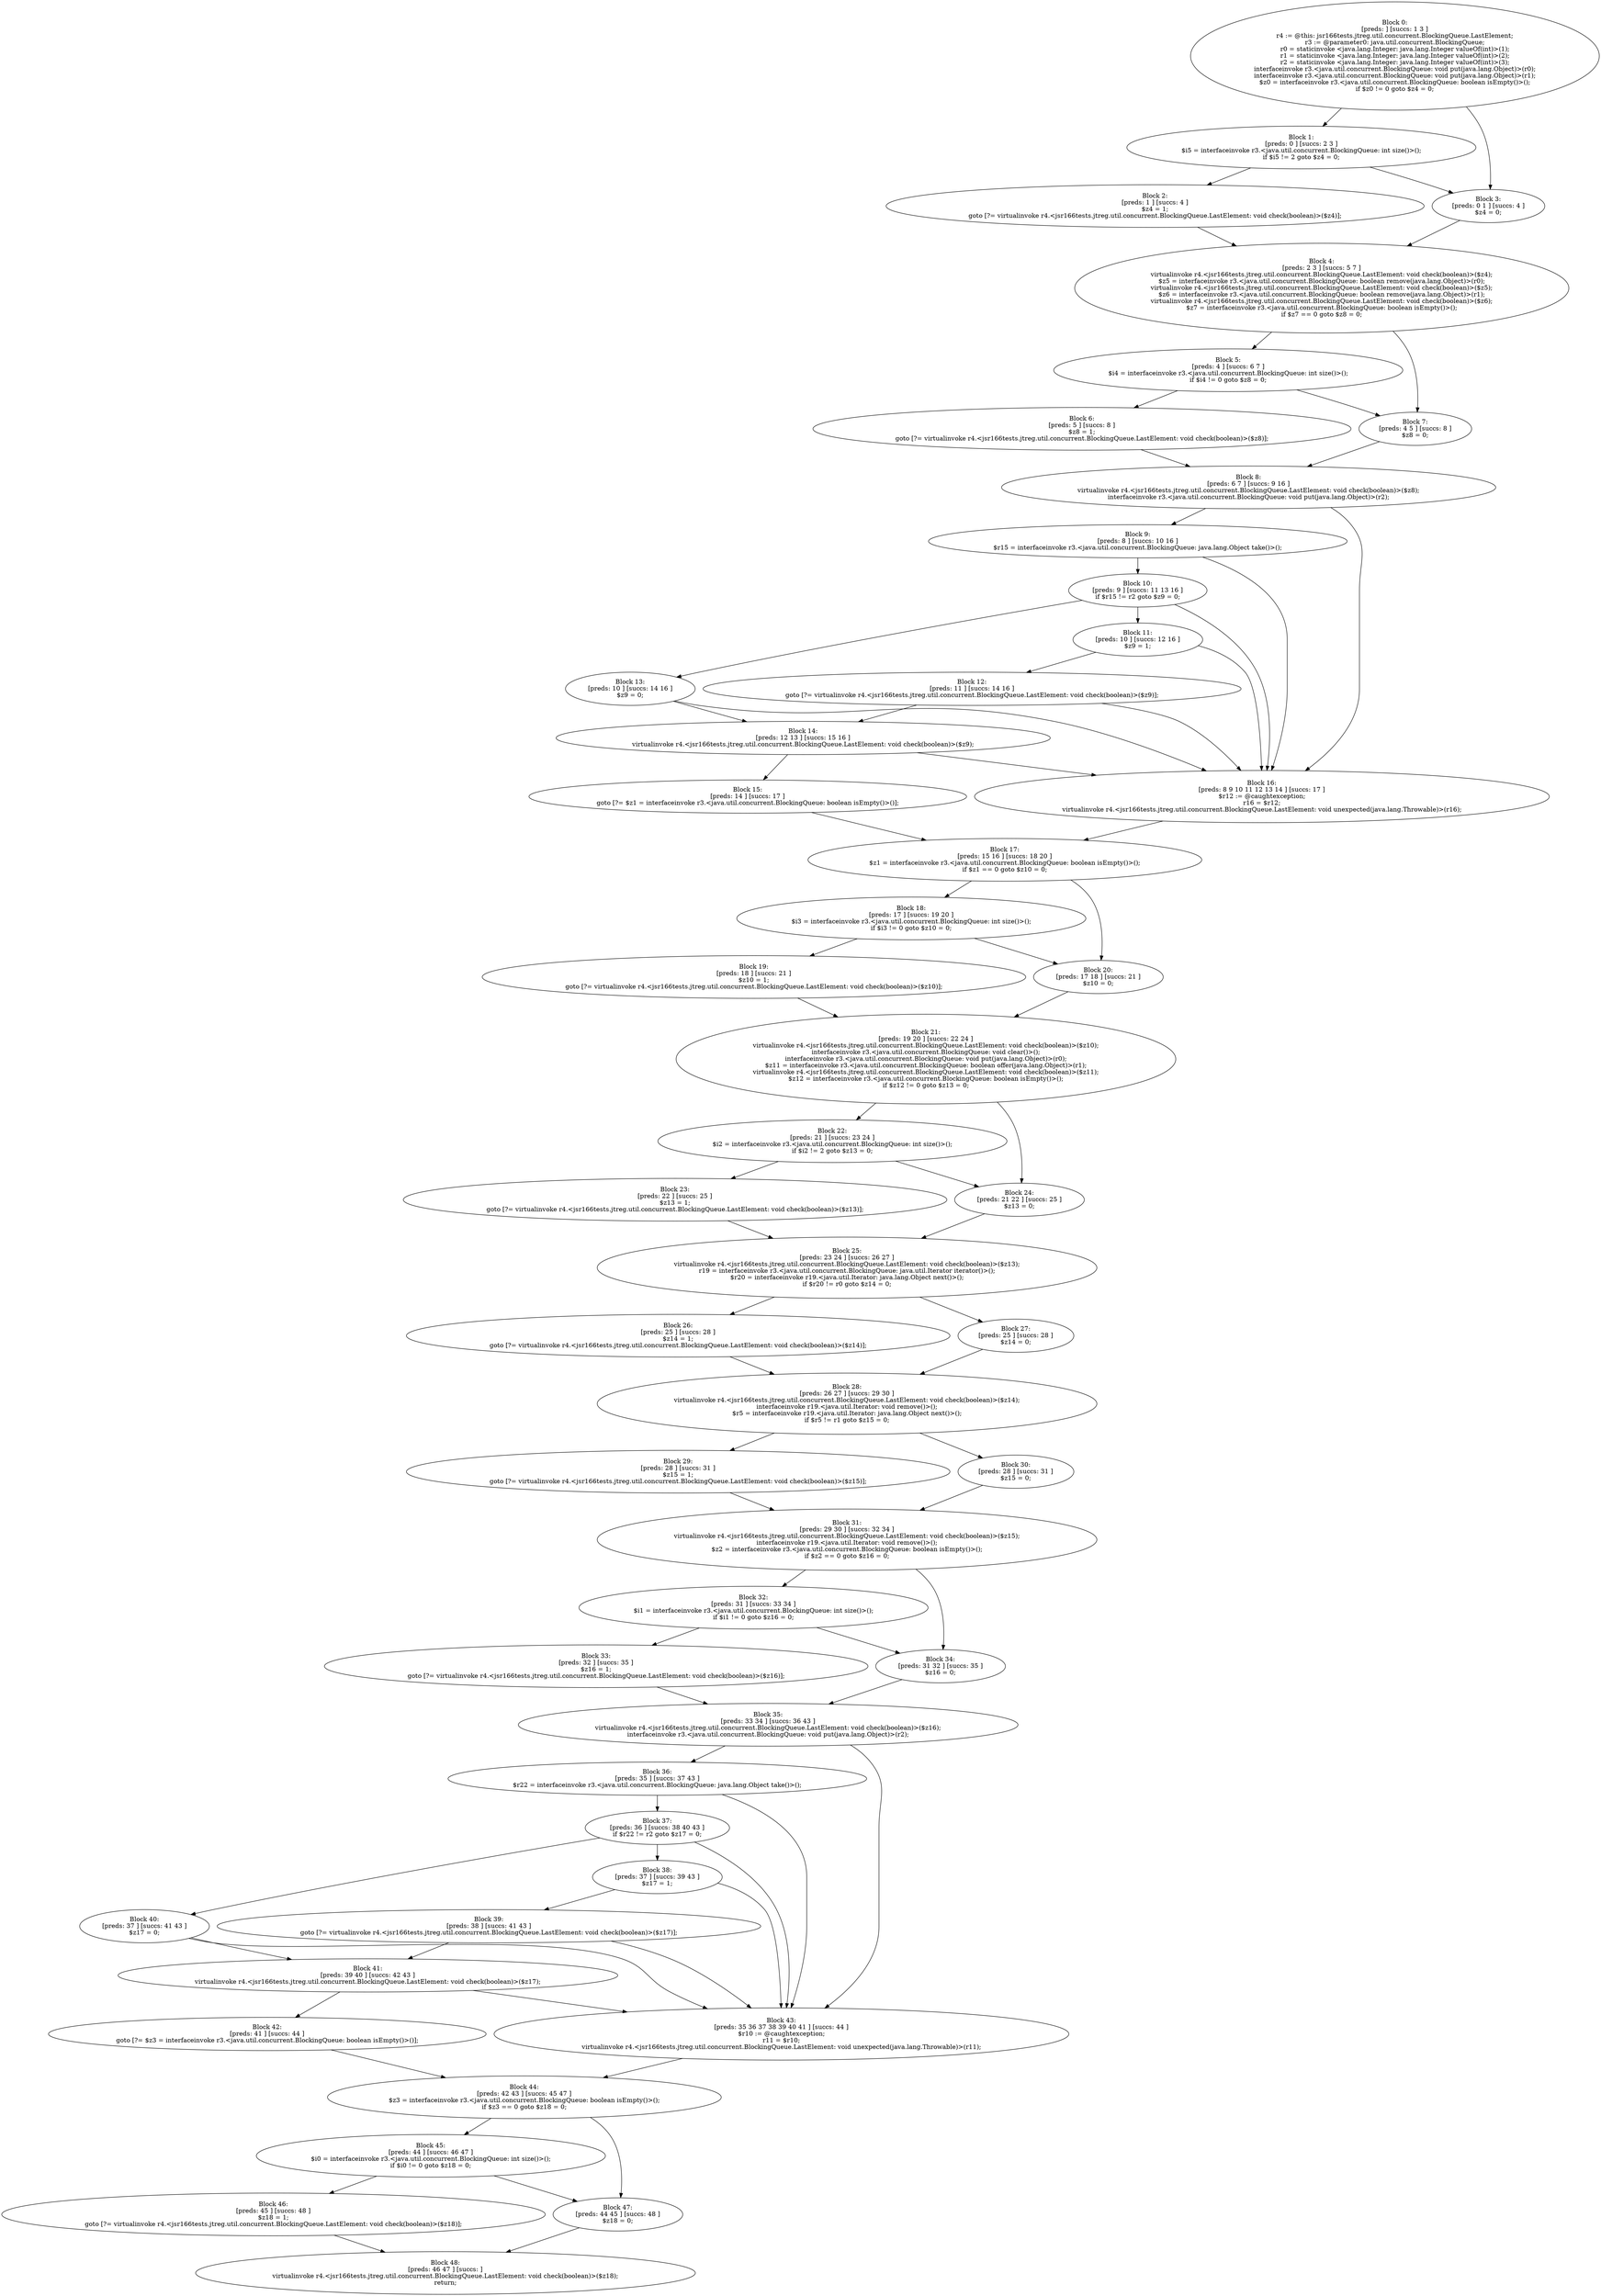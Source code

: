 digraph "unitGraph" {
    "Block 0:
[preds: ] [succs: 1 3 ]
r4 := @this: jsr166tests.jtreg.util.concurrent.BlockingQueue.LastElement;
r3 := @parameter0: java.util.concurrent.BlockingQueue;
r0 = staticinvoke <java.lang.Integer: java.lang.Integer valueOf(int)>(1);
r1 = staticinvoke <java.lang.Integer: java.lang.Integer valueOf(int)>(2);
r2 = staticinvoke <java.lang.Integer: java.lang.Integer valueOf(int)>(3);
interfaceinvoke r3.<java.util.concurrent.BlockingQueue: void put(java.lang.Object)>(r0);
interfaceinvoke r3.<java.util.concurrent.BlockingQueue: void put(java.lang.Object)>(r1);
$z0 = interfaceinvoke r3.<java.util.concurrent.BlockingQueue: boolean isEmpty()>();
if $z0 != 0 goto $z4 = 0;
"
    "Block 1:
[preds: 0 ] [succs: 2 3 ]
$i5 = interfaceinvoke r3.<java.util.concurrent.BlockingQueue: int size()>();
if $i5 != 2 goto $z4 = 0;
"
    "Block 2:
[preds: 1 ] [succs: 4 ]
$z4 = 1;
goto [?= virtualinvoke r4.<jsr166tests.jtreg.util.concurrent.BlockingQueue.LastElement: void check(boolean)>($z4)];
"
    "Block 3:
[preds: 0 1 ] [succs: 4 ]
$z4 = 0;
"
    "Block 4:
[preds: 2 3 ] [succs: 5 7 ]
virtualinvoke r4.<jsr166tests.jtreg.util.concurrent.BlockingQueue.LastElement: void check(boolean)>($z4);
$z5 = interfaceinvoke r3.<java.util.concurrent.BlockingQueue: boolean remove(java.lang.Object)>(r0);
virtualinvoke r4.<jsr166tests.jtreg.util.concurrent.BlockingQueue.LastElement: void check(boolean)>($z5);
$z6 = interfaceinvoke r3.<java.util.concurrent.BlockingQueue: boolean remove(java.lang.Object)>(r1);
virtualinvoke r4.<jsr166tests.jtreg.util.concurrent.BlockingQueue.LastElement: void check(boolean)>($z6);
$z7 = interfaceinvoke r3.<java.util.concurrent.BlockingQueue: boolean isEmpty()>();
if $z7 == 0 goto $z8 = 0;
"
    "Block 5:
[preds: 4 ] [succs: 6 7 ]
$i4 = interfaceinvoke r3.<java.util.concurrent.BlockingQueue: int size()>();
if $i4 != 0 goto $z8 = 0;
"
    "Block 6:
[preds: 5 ] [succs: 8 ]
$z8 = 1;
goto [?= virtualinvoke r4.<jsr166tests.jtreg.util.concurrent.BlockingQueue.LastElement: void check(boolean)>($z8)];
"
    "Block 7:
[preds: 4 5 ] [succs: 8 ]
$z8 = 0;
"
    "Block 8:
[preds: 6 7 ] [succs: 9 16 ]
virtualinvoke r4.<jsr166tests.jtreg.util.concurrent.BlockingQueue.LastElement: void check(boolean)>($z8);
interfaceinvoke r3.<java.util.concurrent.BlockingQueue: void put(java.lang.Object)>(r2);
"
    "Block 9:
[preds: 8 ] [succs: 10 16 ]
$r15 = interfaceinvoke r3.<java.util.concurrent.BlockingQueue: java.lang.Object take()>();
"
    "Block 10:
[preds: 9 ] [succs: 11 13 16 ]
if $r15 != r2 goto $z9 = 0;
"
    "Block 11:
[preds: 10 ] [succs: 12 16 ]
$z9 = 1;
"
    "Block 12:
[preds: 11 ] [succs: 14 16 ]
goto [?= virtualinvoke r4.<jsr166tests.jtreg.util.concurrent.BlockingQueue.LastElement: void check(boolean)>($z9)];
"
    "Block 13:
[preds: 10 ] [succs: 14 16 ]
$z9 = 0;
"
    "Block 14:
[preds: 12 13 ] [succs: 15 16 ]
virtualinvoke r4.<jsr166tests.jtreg.util.concurrent.BlockingQueue.LastElement: void check(boolean)>($z9);
"
    "Block 15:
[preds: 14 ] [succs: 17 ]
goto [?= $z1 = interfaceinvoke r3.<java.util.concurrent.BlockingQueue: boolean isEmpty()>()];
"
    "Block 16:
[preds: 8 9 10 11 12 13 14 ] [succs: 17 ]
$r12 := @caughtexception;
r16 = $r12;
virtualinvoke r4.<jsr166tests.jtreg.util.concurrent.BlockingQueue.LastElement: void unexpected(java.lang.Throwable)>(r16);
"
    "Block 17:
[preds: 15 16 ] [succs: 18 20 ]
$z1 = interfaceinvoke r3.<java.util.concurrent.BlockingQueue: boolean isEmpty()>();
if $z1 == 0 goto $z10 = 0;
"
    "Block 18:
[preds: 17 ] [succs: 19 20 ]
$i3 = interfaceinvoke r3.<java.util.concurrent.BlockingQueue: int size()>();
if $i3 != 0 goto $z10 = 0;
"
    "Block 19:
[preds: 18 ] [succs: 21 ]
$z10 = 1;
goto [?= virtualinvoke r4.<jsr166tests.jtreg.util.concurrent.BlockingQueue.LastElement: void check(boolean)>($z10)];
"
    "Block 20:
[preds: 17 18 ] [succs: 21 ]
$z10 = 0;
"
    "Block 21:
[preds: 19 20 ] [succs: 22 24 ]
virtualinvoke r4.<jsr166tests.jtreg.util.concurrent.BlockingQueue.LastElement: void check(boolean)>($z10);
interfaceinvoke r3.<java.util.concurrent.BlockingQueue: void clear()>();
interfaceinvoke r3.<java.util.concurrent.BlockingQueue: void put(java.lang.Object)>(r0);
$z11 = interfaceinvoke r3.<java.util.concurrent.BlockingQueue: boolean offer(java.lang.Object)>(r1);
virtualinvoke r4.<jsr166tests.jtreg.util.concurrent.BlockingQueue.LastElement: void check(boolean)>($z11);
$z12 = interfaceinvoke r3.<java.util.concurrent.BlockingQueue: boolean isEmpty()>();
if $z12 != 0 goto $z13 = 0;
"
    "Block 22:
[preds: 21 ] [succs: 23 24 ]
$i2 = interfaceinvoke r3.<java.util.concurrent.BlockingQueue: int size()>();
if $i2 != 2 goto $z13 = 0;
"
    "Block 23:
[preds: 22 ] [succs: 25 ]
$z13 = 1;
goto [?= virtualinvoke r4.<jsr166tests.jtreg.util.concurrent.BlockingQueue.LastElement: void check(boolean)>($z13)];
"
    "Block 24:
[preds: 21 22 ] [succs: 25 ]
$z13 = 0;
"
    "Block 25:
[preds: 23 24 ] [succs: 26 27 ]
virtualinvoke r4.<jsr166tests.jtreg.util.concurrent.BlockingQueue.LastElement: void check(boolean)>($z13);
r19 = interfaceinvoke r3.<java.util.concurrent.BlockingQueue: java.util.Iterator iterator()>();
$r20 = interfaceinvoke r19.<java.util.Iterator: java.lang.Object next()>();
if $r20 != r0 goto $z14 = 0;
"
    "Block 26:
[preds: 25 ] [succs: 28 ]
$z14 = 1;
goto [?= virtualinvoke r4.<jsr166tests.jtreg.util.concurrent.BlockingQueue.LastElement: void check(boolean)>($z14)];
"
    "Block 27:
[preds: 25 ] [succs: 28 ]
$z14 = 0;
"
    "Block 28:
[preds: 26 27 ] [succs: 29 30 ]
virtualinvoke r4.<jsr166tests.jtreg.util.concurrent.BlockingQueue.LastElement: void check(boolean)>($z14);
interfaceinvoke r19.<java.util.Iterator: void remove()>();
$r5 = interfaceinvoke r19.<java.util.Iterator: java.lang.Object next()>();
if $r5 != r1 goto $z15 = 0;
"
    "Block 29:
[preds: 28 ] [succs: 31 ]
$z15 = 1;
goto [?= virtualinvoke r4.<jsr166tests.jtreg.util.concurrent.BlockingQueue.LastElement: void check(boolean)>($z15)];
"
    "Block 30:
[preds: 28 ] [succs: 31 ]
$z15 = 0;
"
    "Block 31:
[preds: 29 30 ] [succs: 32 34 ]
virtualinvoke r4.<jsr166tests.jtreg.util.concurrent.BlockingQueue.LastElement: void check(boolean)>($z15);
interfaceinvoke r19.<java.util.Iterator: void remove()>();
$z2 = interfaceinvoke r3.<java.util.concurrent.BlockingQueue: boolean isEmpty()>();
if $z2 == 0 goto $z16 = 0;
"
    "Block 32:
[preds: 31 ] [succs: 33 34 ]
$i1 = interfaceinvoke r3.<java.util.concurrent.BlockingQueue: int size()>();
if $i1 != 0 goto $z16 = 0;
"
    "Block 33:
[preds: 32 ] [succs: 35 ]
$z16 = 1;
goto [?= virtualinvoke r4.<jsr166tests.jtreg.util.concurrent.BlockingQueue.LastElement: void check(boolean)>($z16)];
"
    "Block 34:
[preds: 31 32 ] [succs: 35 ]
$z16 = 0;
"
    "Block 35:
[preds: 33 34 ] [succs: 36 43 ]
virtualinvoke r4.<jsr166tests.jtreg.util.concurrent.BlockingQueue.LastElement: void check(boolean)>($z16);
interfaceinvoke r3.<java.util.concurrent.BlockingQueue: void put(java.lang.Object)>(r2);
"
    "Block 36:
[preds: 35 ] [succs: 37 43 ]
$r22 = interfaceinvoke r3.<java.util.concurrent.BlockingQueue: java.lang.Object take()>();
"
    "Block 37:
[preds: 36 ] [succs: 38 40 43 ]
if $r22 != r2 goto $z17 = 0;
"
    "Block 38:
[preds: 37 ] [succs: 39 43 ]
$z17 = 1;
"
    "Block 39:
[preds: 38 ] [succs: 41 43 ]
goto [?= virtualinvoke r4.<jsr166tests.jtreg.util.concurrent.BlockingQueue.LastElement: void check(boolean)>($z17)];
"
    "Block 40:
[preds: 37 ] [succs: 41 43 ]
$z17 = 0;
"
    "Block 41:
[preds: 39 40 ] [succs: 42 43 ]
virtualinvoke r4.<jsr166tests.jtreg.util.concurrent.BlockingQueue.LastElement: void check(boolean)>($z17);
"
    "Block 42:
[preds: 41 ] [succs: 44 ]
goto [?= $z3 = interfaceinvoke r3.<java.util.concurrent.BlockingQueue: boolean isEmpty()>()];
"
    "Block 43:
[preds: 35 36 37 38 39 40 41 ] [succs: 44 ]
$r10 := @caughtexception;
r11 = $r10;
virtualinvoke r4.<jsr166tests.jtreg.util.concurrent.BlockingQueue.LastElement: void unexpected(java.lang.Throwable)>(r11);
"
    "Block 44:
[preds: 42 43 ] [succs: 45 47 ]
$z3 = interfaceinvoke r3.<java.util.concurrent.BlockingQueue: boolean isEmpty()>();
if $z3 == 0 goto $z18 = 0;
"
    "Block 45:
[preds: 44 ] [succs: 46 47 ]
$i0 = interfaceinvoke r3.<java.util.concurrent.BlockingQueue: int size()>();
if $i0 != 0 goto $z18 = 0;
"
    "Block 46:
[preds: 45 ] [succs: 48 ]
$z18 = 1;
goto [?= virtualinvoke r4.<jsr166tests.jtreg.util.concurrent.BlockingQueue.LastElement: void check(boolean)>($z18)];
"
    "Block 47:
[preds: 44 45 ] [succs: 48 ]
$z18 = 0;
"
    "Block 48:
[preds: 46 47 ] [succs: ]
virtualinvoke r4.<jsr166tests.jtreg.util.concurrent.BlockingQueue.LastElement: void check(boolean)>($z18);
return;
"
    "Block 0:
[preds: ] [succs: 1 3 ]
r4 := @this: jsr166tests.jtreg.util.concurrent.BlockingQueue.LastElement;
r3 := @parameter0: java.util.concurrent.BlockingQueue;
r0 = staticinvoke <java.lang.Integer: java.lang.Integer valueOf(int)>(1);
r1 = staticinvoke <java.lang.Integer: java.lang.Integer valueOf(int)>(2);
r2 = staticinvoke <java.lang.Integer: java.lang.Integer valueOf(int)>(3);
interfaceinvoke r3.<java.util.concurrent.BlockingQueue: void put(java.lang.Object)>(r0);
interfaceinvoke r3.<java.util.concurrent.BlockingQueue: void put(java.lang.Object)>(r1);
$z0 = interfaceinvoke r3.<java.util.concurrent.BlockingQueue: boolean isEmpty()>();
if $z0 != 0 goto $z4 = 0;
"->"Block 1:
[preds: 0 ] [succs: 2 3 ]
$i5 = interfaceinvoke r3.<java.util.concurrent.BlockingQueue: int size()>();
if $i5 != 2 goto $z4 = 0;
";
    "Block 0:
[preds: ] [succs: 1 3 ]
r4 := @this: jsr166tests.jtreg.util.concurrent.BlockingQueue.LastElement;
r3 := @parameter0: java.util.concurrent.BlockingQueue;
r0 = staticinvoke <java.lang.Integer: java.lang.Integer valueOf(int)>(1);
r1 = staticinvoke <java.lang.Integer: java.lang.Integer valueOf(int)>(2);
r2 = staticinvoke <java.lang.Integer: java.lang.Integer valueOf(int)>(3);
interfaceinvoke r3.<java.util.concurrent.BlockingQueue: void put(java.lang.Object)>(r0);
interfaceinvoke r3.<java.util.concurrent.BlockingQueue: void put(java.lang.Object)>(r1);
$z0 = interfaceinvoke r3.<java.util.concurrent.BlockingQueue: boolean isEmpty()>();
if $z0 != 0 goto $z4 = 0;
"->"Block 3:
[preds: 0 1 ] [succs: 4 ]
$z4 = 0;
";
    "Block 1:
[preds: 0 ] [succs: 2 3 ]
$i5 = interfaceinvoke r3.<java.util.concurrent.BlockingQueue: int size()>();
if $i5 != 2 goto $z4 = 0;
"->"Block 2:
[preds: 1 ] [succs: 4 ]
$z4 = 1;
goto [?= virtualinvoke r4.<jsr166tests.jtreg.util.concurrent.BlockingQueue.LastElement: void check(boolean)>($z4)];
";
    "Block 1:
[preds: 0 ] [succs: 2 3 ]
$i5 = interfaceinvoke r3.<java.util.concurrent.BlockingQueue: int size()>();
if $i5 != 2 goto $z4 = 0;
"->"Block 3:
[preds: 0 1 ] [succs: 4 ]
$z4 = 0;
";
    "Block 2:
[preds: 1 ] [succs: 4 ]
$z4 = 1;
goto [?= virtualinvoke r4.<jsr166tests.jtreg.util.concurrent.BlockingQueue.LastElement: void check(boolean)>($z4)];
"->"Block 4:
[preds: 2 3 ] [succs: 5 7 ]
virtualinvoke r4.<jsr166tests.jtreg.util.concurrent.BlockingQueue.LastElement: void check(boolean)>($z4);
$z5 = interfaceinvoke r3.<java.util.concurrent.BlockingQueue: boolean remove(java.lang.Object)>(r0);
virtualinvoke r4.<jsr166tests.jtreg.util.concurrent.BlockingQueue.LastElement: void check(boolean)>($z5);
$z6 = interfaceinvoke r3.<java.util.concurrent.BlockingQueue: boolean remove(java.lang.Object)>(r1);
virtualinvoke r4.<jsr166tests.jtreg.util.concurrent.BlockingQueue.LastElement: void check(boolean)>($z6);
$z7 = interfaceinvoke r3.<java.util.concurrent.BlockingQueue: boolean isEmpty()>();
if $z7 == 0 goto $z8 = 0;
";
    "Block 3:
[preds: 0 1 ] [succs: 4 ]
$z4 = 0;
"->"Block 4:
[preds: 2 3 ] [succs: 5 7 ]
virtualinvoke r4.<jsr166tests.jtreg.util.concurrent.BlockingQueue.LastElement: void check(boolean)>($z4);
$z5 = interfaceinvoke r3.<java.util.concurrent.BlockingQueue: boolean remove(java.lang.Object)>(r0);
virtualinvoke r4.<jsr166tests.jtreg.util.concurrent.BlockingQueue.LastElement: void check(boolean)>($z5);
$z6 = interfaceinvoke r3.<java.util.concurrent.BlockingQueue: boolean remove(java.lang.Object)>(r1);
virtualinvoke r4.<jsr166tests.jtreg.util.concurrent.BlockingQueue.LastElement: void check(boolean)>($z6);
$z7 = interfaceinvoke r3.<java.util.concurrent.BlockingQueue: boolean isEmpty()>();
if $z7 == 0 goto $z8 = 0;
";
    "Block 4:
[preds: 2 3 ] [succs: 5 7 ]
virtualinvoke r4.<jsr166tests.jtreg.util.concurrent.BlockingQueue.LastElement: void check(boolean)>($z4);
$z5 = interfaceinvoke r3.<java.util.concurrent.BlockingQueue: boolean remove(java.lang.Object)>(r0);
virtualinvoke r4.<jsr166tests.jtreg.util.concurrent.BlockingQueue.LastElement: void check(boolean)>($z5);
$z6 = interfaceinvoke r3.<java.util.concurrent.BlockingQueue: boolean remove(java.lang.Object)>(r1);
virtualinvoke r4.<jsr166tests.jtreg.util.concurrent.BlockingQueue.LastElement: void check(boolean)>($z6);
$z7 = interfaceinvoke r3.<java.util.concurrent.BlockingQueue: boolean isEmpty()>();
if $z7 == 0 goto $z8 = 0;
"->"Block 5:
[preds: 4 ] [succs: 6 7 ]
$i4 = interfaceinvoke r3.<java.util.concurrent.BlockingQueue: int size()>();
if $i4 != 0 goto $z8 = 0;
";
    "Block 4:
[preds: 2 3 ] [succs: 5 7 ]
virtualinvoke r4.<jsr166tests.jtreg.util.concurrent.BlockingQueue.LastElement: void check(boolean)>($z4);
$z5 = interfaceinvoke r3.<java.util.concurrent.BlockingQueue: boolean remove(java.lang.Object)>(r0);
virtualinvoke r4.<jsr166tests.jtreg.util.concurrent.BlockingQueue.LastElement: void check(boolean)>($z5);
$z6 = interfaceinvoke r3.<java.util.concurrent.BlockingQueue: boolean remove(java.lang.Object)>(r1);
virtualinvoke r4.<jsr166tests.jtreg.util.concurrent.BlockingQueue.LastElement: void check(boolean)>($z6);
$z7 = interfaceinvoke r3.<java.util.concurrent.BlockingQueue: boolean isEmpty()>();
if $z7 == 0 goto $z8 = 0;
"->"Block 7:
[preds: 4 5 ] [succs: 8 ]
$z8 = 0;
";
    "Block 5:
[preds: 4 ] [succs: 6 7 ]
$i4 = interfaceinvoke r3.<java.util.concurrent.BlockingQueue: int size()>();
if $i4 != 0 goto $z8 = 0;
"->"Block 6:
[preds: 5 ] [succs: 8 ]
$z8 = 1;
goto [?= virtualinvoke r4.<jsr166tests.jtreg.util.concurrent.BlockingQueue.LastElement: void check(boolean)>($z8)];
";
    "Block 5:
[preds: 4 ] [succs: 6 7 ]
$i4 = interfaceinvoke r3.<java.util.concurrent.BlockingQueue: int size()>();
if $i4 != 0 goto $z8 = 0;
"->"Block 7:
[preds: 4 5 ] [succs: 8 ]
$z8 = 0;
";
    "Block 6:
[preds: 5 ] [succs: 8 ]
$z8 = 1;
goto [?= virtualinvoke r4.<jsr166tests.jtreg.util.concurrent.BlockingQueue.LastElement: void check(boolean)>($z8)];
"->"Block 8:
[preds: 6 7 ] [succs: 9 16 ]
virtualinvoke r4.<jsr166tests.jtreg.util.concurrent.BlockingQueue.LastElement: void check(boolean)>($z8);
interfaceinvoke r3.<java.util.concurrent.BlockingQueue: void put(java.lang.Object)>(r2);
";
    "Block 7:
[preds: 4 5 ] [succs: 8 ]
$z8 = 0;
"->"Block 8:
[preds: 6 7 ] [succs: 9 16 ]
virtualinvoke r4.<jsr166tests.jtreg.util.concurrent.BlockingQueue.LastElement: void check(boolean)>($z8);
interfaceinvoke r3.<java.util.concurrent.BlockingQueue: void put(java.lang.Object)>(r2);
";
    "Block 8:
[preds: 6 7 ] [succs: 9 16 ]
virtualinvoke r4.<jsr166tests.jtreg.util.concurrent.BlockingQueue.LastElement: void check(boolean)>($z8);
interfaceinvoke r3.<java.util.concurrent.BlockingQueue: void put(java.lang.Object)>(r2);
"->"Block 9:
[preds: 8 ] [succs: 10 16 ]
$r15 = interfaceinvoke r3.<java.util.concurrent.BlockingQueue: java.lang.Object take()>();
";
    "Block 8:
[preds: 6 7 ] [succs: 9 16 ]
virtualinvoke r4.<jsr166tests.jtreg.util.concurrent.BlockingQueue.LastElement: void check(boolean)>($z8);
interfaceinvoke r3.<java.util.concurrent.BlockingQueue: void put(java.lang.Object)>(r2);
"->"Block 16:
[preds: 8 9 10 11 12 13 14 ] [succs: 17 ]
$r12 := @caughtexception;
r16 = $r12;
virtualinvoke r4.<jsr166tests.jtreg.util.concurrent.BlockingQueue.LastElement: void unexpected(java.lang.Throwable)>(r16);
";
    "Block 9:
[preds: 8 ] [succs: 10 16 ]
$r15 = interfaceinvoke r3.<java.util.concurrent.BlockingQueue: java.lang.Object take()>();
"->"Block 10:
[preds: 9 ] [succs: 11 13 16 ]
if $r15 != r2 goto $z9 = 0;
";
    "Block 9:
[preds: 8 ] [succs: 10 16 ]
$r15 = interfaceinvoke r3.<java.util.concurrent.BlockingQueue: java.lang.Object take()>();
"->"Block 16:
[preds: 8 9 10 11 12 13 14 ] [succs: 17 ]
$r12 := @caughtexception;
r16 = $r12;
virtualinvoke r4.<jsr166tests.jtreg.util.concurrent.BlockingQueue.LastElement: void unexpected(java.lang.Throwable)>(r16);
";
    "Block 10:
[preds: 9 ] [succs: 11 13 16 ]
if $r15 != r2 goto $z9 = 0;
"->"Block 11:
[preds: 10 ] [succs: 12 16 ]
$z9 = 1;
";
    "Block 10:
[preds: 9 ] [succs: 11 13 16 ]
if $r15 != r2 goto $z9 = 0;
"->"Block 13:
[preds: 10 ] [succs: 14 16 ]
$z9 = 0;
";
    "Block 10:
[preds: 9 ] [succs: 11 13 16 ]
if $r15 != r2 goto $z9 = 0;
"->"Block 16:
[preds: 8 9 10 11 12 13 14 ] [succs: 17 ]
$r12 := @caughtexception;
r16 = $r12;
virtualinvoke r4.<jsr166tests.jtreg.util.concurrent.BlockingQueue.LastElement: void unexpected(java.lang.Throwable)>(r16);
";
    "Block 11:
[preds: 10 ] [succs: 12 16 ]
$z9 = 1;
"->"Block 12:
[preds: 11 ] [succs: 14 16 ]
goto [?= virtualinvoke r4.<jsr166tests.jtreg.util.concurrent.BlockingQueue.LastElement: void check(boolean)>($z9)];
";
    "Block 11:
[preds: 10 ] [succs: 12 16 ]
$z9 = 1;
"->"Block 16:
[preds: 8 9 10 11 12 13 14 ] [succs: 17 ]
$r12 := @caughtexception;
r16 = $r12;
virtualinvoke r4.<jsr166tests.jtreg.util.concurrent.BlockingQueue.LastElement: void unexpected(java.lang.Throwable)>(r16);
";
    "Block 12:
[preds: 11 ] [succs: 14 16 ]
goto [?= virtualinvoke r4.<jsr166tests.jtreg.util.concurrent.BlockingQueue.LastElement: void check(boolean)>($z9)];
"->"Block 14:
[preds: 12 13 ] [succs: 15 16 ]
virtualinvoke r4.<jsr166tests.jtreg.util.concurrent.BlockingQueue.LastElement: void check(boolean)>($z9);
";
    "Block 12:
[preds: 11 ] [succs: 14 16 ]
goto [?= virtualinvoke r4.<jsr166tests.jtreg.util.concurrent.BlockingQueue.LastElement: void check(boolean)>($z9)];
"->"Block 16:
[preds: 8 9 10 11 12 13 14 ] [succs: 17 ]
$r12 := @caughtexception;
r16 = $r12;
virtualinvoke r4.<jsr166tests.jtreg.util.concurrent.BlockingQueue.LastElement: void unexpected(java.lang.Throwable)>(r16);
";
    "Block 13:
[preds: 10 ] [succs: 14 16 ]
$z9 = 0;
"->"Block 14:
[preds: 12 13 ] [succs: 15 16 ]
virtualinvoke r4.<jsr166tests.jtreg.util.concurrent.BlockingQueue.LastElement: void check(boolean)>($z9);
";
    "Block 13:
[preds: 10 ] [succs: 14 16 ]
$z9 = 0;
"->"Block 16:
[preds: 8 9 10 11 12 13 14 ] [succs: 17 ]
$r12 := @caughtexception;
r16 = $r12;
virtualinvoke r4.<jsr166tests.jtreg.util.concurrent.BlockingQueue.LastElement: void unexpected(java.lang.Throwable)>(r16);
";
    "Block 14:
[preds: 12 13 ] [succs: 15 16 ]
virtualinvoke r4.<jsr166tests.jtreg.util.concurrent.BlockingQueue.LastElement: void check(boolean)>($z9);
"->"Block 15:
[preds: 14 ] [succs: 17 ]
goto [?= $z1 = interfaceinvoke r3.<java.util.concurrent.BlockingQueue: boolean isEmpty()>()];
";
    "Block 14:
[preds: 12 13 ] [succs: 15 16 ]
virtualinvoke r4.<jsr166tests.jtreg.util.concurrent.BlockingQueue.LastElement: void check(boolean)>($z9);
"->"Block 16:
[preds: 8 9 10 11 12 13 14 ] [succs: 17 ]
$r12 := @caughtexception;
r16 = $r12;
virtualinvoke r4.<jsr166tests.jtreg.util.concurrent.BlockingQueue.LastElement: void unexpected(java.lang.Throwable)>(r16);
";
    "Block 15:
[preds: 14 ] [succs: 17 ]
goto [?= $z1 = interfaceinvoke r3.<java.util.concurrent.BlockingQueue: boolean isEmpty()>()];
"->"Block 17:
[preds: 15 16 ] [succs: 18 20 ]
$z1 = interfaceinvoke r3.<java.util.concurrent.BlockingQueue: boolean isEmpty()>();
if $z1 == 0 goto $z10 = 0;
";
    "Block 16:
[preds: 8 9 10 11 12 13 14 ] [succs: 17 ]
$r12 := @caughtexception;
r16 = $r12;
virtualinvoke r4.<jsr166tests.jtreg.util.concurrent.BlockingQueue.LastElement: void unexpected(java.lang.Throwable)>(r16);
"->"Block 17:
[preds: 15 16 ] [succs: 18 20 ]
$z1 = interfaceinvoke r3.<java.util.concurrent.BlockingQueue: boolean isEmpty()>();
if $z1 == 0 goto $z10 = 0;
";
    "Block 17:
[preds: 15 16 ] [succs: 18 20 ]
$z1 = interfaceinvoke r3.<java.util.concurrent.BlockingQueue: boolean isEmpty()>();
if $z1 == 0 goto $z10 = 0;
"->"Block 18:
[preds: 17 ] [succs: 19 20 ]
$i3 = interfaceinvoke r3.<java.util.concurrent.BlockingQueue: int size()>();
if $i3 != 0 goto $z10 = 0;
";
    "Block 17:
[preds: 15 16 ] [succs: 18 20 ]
$z1 = interfaceinvoke r3.<java.util.concurrent.BlockingQueue: boolean isEmpty()>();
if $z1 == 0 goto $z10 = 0;
"->"Block 20:
[preds: 17 18 ] [succs: 21 ]
$z10 = 0;
";
    "Block 18:
[preds: 17 ] [succs: 19 20 ]
$i3 = interfaceinvoke r3.<java.util.concurrent.BlockingQueue: int size()>();
if $i3 != 0 goto $z10 = 0;
"->"Block 19:
[preds: 18 ] [succs: 21 ]
$z10 = 1;
goto [?= virtualinvoke r4.<jsr166tests.jtreg.util.concurrent.BlockingQueue.LastElement: void check(boolean)>($z10)];
";
    "Block 18:
[preds: 17 ] [succs: 19 20 ]
$i3 = interfaceinvoke r3.<java.util.concurrent.BlockingQueue: int size()>();
if $i3 != 0 goto $z10 = 0;
"->"Block 20:
[preds: 17 18 ] [succs: 21 ]
$z10 = 0;
";
    "Block 19:
[preds: 18 ] [succs: 21 ]
$z10 = 1;
goto [?= virtualinvoke r4.<jsr166tests.jtreg.util.concurrent.BlockingQueue.LastElement: void check(boolean)>($z10)];
"->"Block 21:
[preds: 19 20 ] [succs: 22 24 ]
virtualinvoke r4.<jsr166tests.jtreg.util.concurrent.BlockingQueue.LastElement: void check(boolean)>($z10);
interfaceinvoke r3.<java.util.concurrent.BlockingQueue: void clear()>();
interfaceinvoke r3.<java.util.concurrent.BlockingQueue: void put(java.lang.Object)>(r0);
$z11 = interfaceinvoke r3.<java.util.concurrent.BlockingQueue: boolean offer(java.lang.Object)>(r1);
virtualinvoke r4.<jsr166tests.jtreg.util.concurrent.BlockingQueue.LastElement: void check(boolean)>($z11);
$z12 = interfaceinvoke r3.<java.util.concurrent.BlockingQueue: boolean isEmpty()>();
if $z12 != 0 goto $z13 = 0;
";
    "Block 20:
[preds: 17 18 ] [succs: 21 ]
$z10 = 0;
"->"Block 21:
[preds: 19 20 ] [succs: 22 24 ]
virtualinvoke r4.<jsr166tests.jtreg.util.concurrent.BlockingQueue.LastElement: void check(boolean)>($z10);
interfaceinvoke r3.<java.util.concurrent.BlockingQueue: void clear()>();
interfaceinvoke r3.<java.util.concurrent.BlockingQueue: void put(java.lang.Object)>(r0);
$z11 = interfaceinvoke r3.<java.util.concurrent.BlockingQueue: boolean offer(java.lang.Object)>(r1);
virtualinvoke r4.<jsr166tests.jtreg.util.concurrent.BlockingQueue.LastElement: void check(boolean)>($z11);
$z12 = interfaceinvoke r3.<java.util.concurrent.BlockingQueue: boolean isEmpty()>();
if $z12 != 0 goto $z13 = 0;
";
    "Block 21:
[preds: 19 20 ] [succs: 22 24 ]
virtualinvoke r4.<jsr166tests.jtreg.util.concurrent.BlockingQueue.LastElement: void check(boolean)>($z10);
interfaceinvoke r3.<java.util.concurrent.BlockingQueue: void clear()>();
interfaceinvoke r3.<java.util.concurrent.BlockingQueue: void put(java.lang.Object)>(r0);
$z11 = interfaceinvoke r3.<java.util.concurrent.BlockingQueue: boolean offer(java.lang.Object)>(r1);
virtualinvoke r4.<jsr166tests.jtreg.util.concurrent.BlockingQueue.LastElement: void check(boolean)>($z11);
$z12 = interfaceinvoke r3.<java.util.concurrent.BlockingQueue: boolean isEmpty()>();
if $z12 != 0 goto $z13 = 0;
"->"Block 22:
[preds: 21 ] [succs: 23 24 ]
$i2 = interfaceinvoke r3.<java.util.concurrent.BlockingQueue: int size()>();
if $i2 != 2 goto $z13 = 0;
";
    "Block 21:
[preds: 19 20 ] [succs: 22 24 ]
virtualinvoke r4.<jsr166tests.jtreg.util.concurrent.BlockingQueue.LastElement: void check(boolean)>($z10);
interfaceinvoke r3.<java.util.concurrent.BlockingQueue: void clear()>();
interfaceinvoke r3.<java.util.concurrent.BlockingQueue: void put(java.lang.Object)>(r0);
$z11 = interfaceinvoke r3.<java.util.concurrent.BlockingQueue: boolean offer(java.lang.Object)>(r1);
virtualinvoke r4.<jsr166tests.jtreg.util.concurrent.BlockingQueue.LastElement: void check(boolean)>($z11);
$z12 = interfaceinvoke r3.<java.util.concurrent.BlockingQueue: boolean isEmpty()>();
if $z12 != 0 goto $z13 = 0;
"->"Block 24:
[preds: 21 22 ] [succs: 25 ]
$z13 = 0;
";
    "Block 22:
[preds: 21 ] [succs: 23 24 ]
$i2 = interfaceinvoke r3.<java.util.concurrent.BlockingQueue: int size()>();
if $i2 != 2 goto $z13 = 0;
"->"Block 23:
[preds: 22 ] [succs: 25 ]
$z13 = 1;
goto [?= virtualinvoke r4.<jsr166tests.jtreg.util.concurrent.BlockingQueue.LastElement: void check(boolean)>($z13)];
";
    "Block 22:
[preds: 21 ] [succs: 23 24 ]
$i2 = interfaceinvoke r3.<java.util.concurrent.BlockingQueue: int size()>();
if $i2 != 2 goto $z13 = 0;
"->"Block 24:
[preds: 21 22 ] [succs: 25 ]
$z13 = 0;
";
    "Block 23:
[preds: 22 ] [succs: 25 ]
$z13 = 1;
goto [?= virtualinvoke r4.<jsr166tests.jtreg.util.concurrent.BlockingQueue.LastElement: void check(boolean)>($z13)];
"->"Block 25:
[preds: 23 24 ] [succs: 26 27 ]
virtualinvoke r4.<jsr166tests.jtreg.util.concurrent.BlockingQueue.LastElement: void check(boolean)>($z13);
r19 = interfaceinvoke r3.<java.util.concurrent.BlockingQueue: java.util.Iterator iterator()>();
$r20 = interfaceinvoke r19.<java.util.Iterator: java.lang.Object next()>();
if $r20 != r0 goto $z14 = 0;
";
    "Block 24:
[preds: 21 22 ] [succs: 25 ]
$z13 = 0;
"->"Block 25:
[preds: 23 24 ] [succs: 26 27 ]
virtualinvoke r4.<jsr166tests.jtreg.util.concurrent.BlockingQueue.LastElement: void check(boolean)>($z13);
r19 = interfaceinvoke r3.<java.util.concurrent.BlockingQueue: java.util.Iterator iterator()>();
$r20 = interfaceinvoke r19.<java.util.Iterator: java.lang.Object next()>();
if $r20 != r0 goto $z14 = 0;
";
    "Block 25:
[preds: 23 24 ] [succs: 26 27 ]
virtualinvoke r4.<jsr166tests.jtreg.util.concurrent.BlockingQueue.LastElement: void check(boolean)>($z13);
r19 = interfaceinvoke r3.<java.util.concurrent.BlockingQueue: java.util.Iterator iterator()>();
$r20 = interfaceinvoke r19.<java.util.Iterator: java.lang.Object next()>();
if $r20 != r0 goto $z14 = 0;
"->"Block 26:
[preds: 25 ] [succs: 28 ]
$z14 = 1;
goto [?= virtualinvoke r4.<jsr166tests.jtreg.util.concurrent.BlockingQueue.LastElement: void check(boolean)>($z14)];
";
    "Block 25:
[preds: 23 24 ] [succs: 26 27 ]
virtualinvoke r4.<jsr166tests.jtreg.util.concurrent.BlockingQueue.LastElement: void check(boolean)>($z13);
r19 = interfaceinvoke r3.<java.util.concurrent.BlockingQueue: java.util.Iterator iterator()>();
$r20 = interfaceinvoke r19.<java.util.Iterator: java.lang.Object next()>();
if $r20 != r0 goto $z14 = 0;
"->"Block 27:
[preds: 25 ] [succs: 28 ]
$z14 = 0;
";
    "Block 26:
[preds: 25 ] [succs: 28 ]
$z14 = 1;
goto [?= virtualinvoke r4.<jsr166tests.jtreg.util.concurrent.BlockingQueue.LastElement: void check(boolean)>($z14)];
"->"Block 28:
[preds: 26 27 ] [succs: 29 30 ]
virtualinvoke r4.<jsr166tests.jtreg.util.concurrent.BlockingQueue.LastElement: void check(boolean)>($z14);
interfaceinvoke r19.<java.util.Iterator: void remove()>();
$r5 = interfaceinvoke r19.<java.util.Iterator: java.lang.Object next()>();
if $r5 != r1 goto $z15 = 0;
";
    "Block 27:
[preds: 25 ] [succs: 28 ]
$z14 = 0;
"->"Block 28:
[preds: 26 27 ] [succs: 29 30 ]
virtualinvoke r4.<jsr166tests.jtreg.util.concurrent.BlockingQueue.LastElement: void check(boolean)>($z14);
interfaceinvoke r19.<java.util.Iterator: void remove()>();
$r5 = interfaceinvoke r19.<java.util.Iterator: java.lang.Object next()>();
if $r5 != r1 goto $z15 = 0;
";
    "Block 28:
[preds: 26 27 ] [succs: 29 30 ]
virtualinvoke r4.<jsr166tests.jtreg.util.concurrent.BlockingQueue.LastElement: void check(boolean)>($z14);
interfaceinvoke r19.<java.util.Iterator: void remove()>();
$r5 = interfaceinvoke r19.<java.util.Iterator: java.lang.Object next()>();
if $r5 != r1 goto $z15 = 0;
"->"Block 29:
[preds: 28 ] [succs: 31 ]
$z15 = 1;
goto [?= virtualinvoke r4.<jsr166tests.jtreg.util.concurrent.BlockingQueue.LastElement: void check(boolean)>($z15)];
";
    "Block 28:
[preds: 26 27 ] [succs: 29 30 ]
virtualinvoke r4.<jsr166tests.jtreg.util.concurrent.BlockingQueue.LastElement: void check(boolean)>($z14);
interfaceinvoke r19.<java.util.Iterator: void remove()>();
$r5 = interfaceinvoke r19.<java.util.Iterator: java.lang.Object next()>();
if $r5 != r1 goto $z15 = 0;
"->"Block 30:
[preds: 28 ] [succs: 31 ]
$z15 = 0;
";
    "Block 29:
[preds: 28 ] [succs: 31 ]
$z15 = 1;
goto [?= virtualinvoke r4.<jsr166tests.jtreg.util.concurrent.BlockingQueue.LastElement: void check(boolean)>($z15)];
"->"Block 31:
[preds: 29 30 ] [succs: 32 34 ]
virtualinvoke r4.<jsr166tests.jtreg.util.concurrent.BlockingQueue.LastElement: void check(boolean)>($z15);
interfaceinvoke r19.<java.util.Iterator: void remove()>();
$z2 = interfaceinvoke r3.<java.util.concurrent.BlockingQueue: boolean isEmpty()>();
if $z2 == 0 goto $z16 = 0;
";
    "Block 30:
[preds: 28 ] [succs: 31 ]
$z15 = 0;
"->"Block 31:
[preds: 29 30 ] [succs: 32 34 ]
virtualinvoke r4.<jsr166tests.jtreg.util.concurrent.BlockingQueue.LastElement: void check(boolean)>($z15);
interfaceinvoke r19.<java.util.Iterator: void remove()>();
$z2 = interfaceinvoke r3.<java.util.concurrent.BlockingQueue: boolean isEmpty()>();
if $z2 == 0 goto $z16 = 0;
";
    "Block 31:
[preds: 29 30 ] [succs: 32 34 ]
virtualinvoke r4.<jsr166tests.jtreg.util.concurrent.BlockingQueue.LastElement: void check(boolean)>($z15);
interfaceinvoke r19.<java.util.Iterator: void remove()>();
$z2 = interfaceinvoke r3.<java.util.concurrent.BlockingQueue: boolean isEmpty()>();
if $z2 == 0 goto $z16 = 0;
"->"Block 32:
[preds: 31 ] [succs: 33 34 ]
$i1 = interfaceinvoke r3.<java.util.concurrent.BlockingQueue: int size()>();
if $i1 != 0 goto $z16 = 0;
";
    "Block 31:
[preds: 29 30 ] [succs: 32 34 ]
virtualinvoke r4.<jsr166tests.jtreg.util.concurrent.BlockingQueue.LastElement: void check(boolean)>($z15);
interfaceinvoke r19.<java.util.Iterator: void remove()>();
$z2 = interfaceinvoke r3.<java.util.concurrent.BlockingQueue: boolean isEmpty()>();
if $z2 == 0 goto $z16 = 0;
"->"Block 34:
[preds: 31 32 ] [succs: 35 ]
$z16 = 0;
";
    "Block 32:
[preds: 31 ] [succs: 33 34 ]
$i1 = interfaceinvoke r3.<java.util.concurrent.BlockingQueue: int size()>();
if $i1 != 0 goto $z16 = 0;
"->"Block 33:
[preds: 32 ] [succs: 35 ]
$z16 = 1;
goto [?= virtualinvoke r4.<jsr166tests.jtreg.util.concurrent.BlockingQueue.LastElement: void check(boolean)>($z16)];
";
    "Block 32:
[preds: 31 ] [succs: 33 34 ]
$i1 = interfaceinvoke r3.<java.util.concurrent.BlockingQueue: int size()>();
if $i1 != 0 goto $z16 = 0;
"->"Block 34:
[preds: 31 32 ] [succs: 35 ]
$z16 = 0;
";
    "Block 33:
[preds: 32 ] [succs: 35 ]
$z16 = 1;
goto [?= virtualinvoke r4.<jsr166tests.jtreg.util.concurrent.BlockingQueue.LastElement: void check(boolean)>($z16)];
"->"Block 35:
[preds: 33 34 ] [succs: 36 43 ]
virtualinvoke r4.<jsr166tests.jtreg.util.concurrent.BlockingQueue.LastElement: void check(boolean)>($z16);
interfaceinvoke r3.<java.util.concurrent.BlockingQueue: void put(java.lang.Object)>(r2);
";
    "Block 34:
[preds: 31 32 ] [succs: 35 ]
$z16 = 0;
"->"Block 35:
[preds: 33 34 ] [succs: 36 43 ]
virtualinvoke r4.<jsr166tests.jtreg.util.concurrent.BlockingQueue.LastElement: void check(boolean)>($z16);
interfaceinvoke r3.<java.util.concurrent.BlockingQueue: void put(java.lang.Object)>(r2);
";
    "Block 35:
[preds: 33 34 ] [succs: 36 43 ]
virtualinvoke r4.<jsr166tests.jtreg.util.concurrent.BlockingQueue.LastElement: void check(boolean)>($z16);
interfaceinvoke r3.<java.util.concurrent.BlockingQueue: void put(java.lang.Object)>(r2);
"->"Block 36:
[preds: 35 ] [succs: 37 43 ]
$r22 = interfaceinvoke r3.<java.util.concurrent.BlockingQueue: java.lang.Object take()>();
";
    "Block 35:
[preds: 33 34 ] [succs: 36 43 ]
virtualinvoke r4.<jsr166tests.jtreg.util.concurrent.BlockingQueue.LastElement: void check(boolean)>($z16);
interfaceinvoke r3.<java.util.concurrent.BlockingQueue: void put(java.lang.Object)>(r2);
"->"Block 43:
[preds: 35 36 37 38 39 40 41 ] [succs: 44 ]
$r10 := @caughtexception;
r11 = $r10;
virtualinvoke r4.<jsr166tests.jtreg.util.concurrent.BlockingQueue.LastElement: void unexpected(java.lang.Throwable)>(r11);
";
    "Block 36:
[preds: 35 ] [succs: 37 43 ]
$r22 = interfaceinvoke r3.<java.util.concurrent.BlockingQueue: java.lang.Object take()>();
"->"Block 37:
[preds: 36 ] [succs: 38 40 43 ]
if $r22 != r2 goto $z17 = 0;
";
    "Block 36:
[preds: 35 ] [succs: 37 43 ]
$r22 = interfaceinvoke r3.<java.util.concurrent.BlockingQueue: java.lang.Object take()>();
"->"Block 43:
[preds: 35 36 37 38 39 40 41 ] [succs: 44 ]
$r10 := @caughtexception;
r11 = $r10;
virtualinvoke r4.<jsr166tests.jtreg.util.concurrent.BlockingQueue.LastElement: void unexpected(java.lang.Throwable)>(r11);
";
    "Block 37:
[preds: 36 ] [succs: 38 40 43 ]
if $r22 != r2 goto $z17 = 0;
"->"Block 38:
[preds: 37 ] [succs: 39 43 ]
$z17 = 1;
";
    "Block 37:
[preds: 36 ] [succs: 38 40 43 ]
if $r22 != r2 goto $z17 = 0;
"->"Block 40:
[preds: 37 ] [succs: 41 43 ]
$z17 = 0;
";
    "Block 37:
[preds: 36 ] [succs: 38 40 43 ]
if $r22 != r2 goto $z17 = 0;
"->"Block 43:
[preds: 35 36 37 38 39 40 41 ] [succs: 44 ]
$r10 := @caughtexception;
r11 = $r10;
virtualinvoke r4.<jsr166tests.jtreg.util.concurrent.BlockingQueue.LastElement: void unexpected(java.lang.Throwable)>(r11);
";
    "Block 38:
[preds: 37 ] [succs: 39 43 ]
$z17 = 1;
"->"Block 39:
[preds: 38 ] [succs: 41 43 ]
goto [?= virtualinvoke r4.<jsr166tests.jtreg.util.concurrent.BlockingQueue.LastElement: void check(boolean)>($z17)];
";
    "Block 38:
[preds: 37 ] [succs: 39 43 ]
$z17 = 1;
"->"Block 43:
[preds: 35 36 37 38 39 40 41 ] [succs: 44 ]
$r10 := @caughtexception;
r11 = $r10;
virtualinvoke r4.<jsr166tests.jtreg.util.concurrent.BlockingQueue.LastElement: void unexpected(java.lang.Throwable)>(r11);
";
    "Block 39:
[preds: 38 ] [succs: 41 43 ]
goto [?= virtualinvoke r4.<jsr166tests.jtreg.util.concurrent.BlockingQueue.LastElement: void check(boolean)>($z17)];
"->"Block 41:
[preds: 39 40 ] [succs: 42 43 ]
virtualinvoke r4.<jsr166tests.jtreg.util.concurrent.BlockingQueue.LastElement: void check(boolean)>($z17);
";
    "Block 39:
[preds: 38 ] [succs: 41 43 ]
goto [?= virtualinvoke r4.<jsr166tests.jtreg.util.concurrent.BlockingQueue.LastElement: void check(boolean)>($z17)];
"->"Block 43:
[preds: 35 36 37 38 39 40 41 ] [succs: 44 ]
$r10 := @caughtexception;
r11 = $r10;
virtualinvoke r4.<jsr166tests.jtreg.util.concurrent.BlockingQueue.LastElement: void unexpected(java.lang.Throwable)>(r11);
";
    "Block 40:
[preds: 37 ] [succs: 41 43 ]
$z17 = 0;
"->"Block 41:
[preds: 39 40 ] [succs: 42 43 ]
virtualinvoke r4.<jsr166tests.jtreg.util.concurrent.BlockingQueue.LastElement: void check(boolean)>($z17);
";
    "Block 40:
[preds: 37 ] [succs: 41 43 ]
$z17 = 0;
"->"Block 43:
[preds: 35 36 37 38 39 40 41 ] [succs: 44 ]
$r10 := @caughtexception;
r11 = $r10;
virtualinvoke r4.<jsr166tests.jtreg.util.concurrent.BlockingQueue.LastElement: void unexpected(java.lang.Throwable)>(r11);
";
    "Block 41:
[preds: 39 40 ] [succs: 42 43 ]
virtualinvoke r4.<jsr166tests.jtreg.util.concurrent.BlockingQueue.LastElement: void check(boolean)>($z17);
"->"Block 42:
[preds: 41 ] [succs: 44 ]
goto [?= $z3 = interfaceinvoke r3.<java.util.concurrent.BlockingQueue: boolean isEmpty()>()];
";
    "Block 41:
[preds: 39 40 ] [succs: 42 43 ]
virtualinvoke r4.<jsr166tests.jtreg.util.concurrent.BlockingQueue.LastElement: void check(boolean)>($z17);
"->"Block 43:
[preds: 35 36 37 38 39 40 41 ] [succs: 44 ]
$r10 := @caughtexception;
r11 = $r10;
virtualinvoke r4.<jsr166tests.jtreg.util.concurrent.BlockingQueue.LastElement: void unexpected(java.lang.Throwable)>(r11);
";
    "Block 42:
[preds: 41 ] [succs: 44 ]
goto [?= $z3 = interfaceinvoke r3.<java.util.concurrent.BlockingQueue: boolean isEmpty()>()];
"->"Block 44:
[preds: 42 43 ] [succs: 45 47 ]
$z3 = interfaceinvoke r3.<java.util.concurrent.BlockingQueue: boolean isEmpty()>();
if $z3 == 0 goto $z18 = 0;
";
    "Block 43:
[preds: 35 36 37 38 39 40 41 ] [succs: 44 ]
$r10 := @caughtexception;
r11 = $r10;
virtualinvoke r4.<jsr166tests.jtreg.util.concurrent.BlockingQueue.LastElement: void unexpected(java.lang.Throwable)>(r11);
"->"Block 44:
[preds: 42 43 ] [succs: 45 47 ]
$z3 = interfaceinvoke r3.<java.util.concurrent.BlockingQueue: boolean isEmpty()>();
if $z3 == 0 goto $z18 = 0;
";
    "Block 44:
[preds: 42 43 ] [succs: 45 47 ]
$z3 = interfaceinvoke r3.<java.util.concurrent.BlockingQueue: boolean isEmpty()>();
if $z3 == 0 goto $z18 = 0;
"->"Block 45:
[preds: 44 ] [succs: 46 47 ]
$i0 = interfaceinvoke r3.<java.util.concurrent.BlockingQueue: int size()>();
if $i0 != 0 goto $z18 = 0;
";
    "Block 44:
[preds: 42 43 ] [succs: 45 47 ]
$z3 = interfaceinvoke r3.<java.util.concurrent.BlockingQueue: boolean isEmpty()>();
if $z3 == 0 goto $z18 = 0;
"->"Block 47:
[preds: 44 45 ] [succs: 48 ]
$z18 = 0;
";
    "Block 45:
[preds: 44 ] [succs: 46 47 ]
$i0 = interfaceinvoke r3.<java.util.concurrent.BlockingQueue: int size()>();
if $i0 != 0 goto $z18 = 0;
"->"Block 46:
[preds: 45 ] [succs: 48 ]
$z18 = 1;
goto [?= virtualinvoke r4.<jsr166tests.jtreg.util.concurrent.BlockingQueue.LastElement: void check(boolean)>($z18)];
";
    "Block 45:
[preds: 44 ] [succs: 46 47 ]
$i0 = interfaceinvoke r3.<java.util.concurrent.BlockingQueue: int size()>();
if $i0 != 0 goto $z18 = 0;
"->"Block 47:
[preds: 44 45 ] [succs: 48 ]
$z18 = 0;
";
    "Block 46:
[preds: 45 ] [succs: 48 ]
$z18 = 1;
goto [?= virtualinvoke r4.<jsr166tests.jtreg.util.concurrent.BlockingQueue.LastElement: void check(boolean)>($z18)];
"->"Block 48:
[preds: 46 47 ] [succs: ]
virtualinvoke r4.<jsr166tests.jtreg.util.concurrent.BlockingQueue.LastElement: void check(boolean)>($z18);
return;
";
    "Block 47:
[preds: 44 45 ] [succs: 48 ]
$z18 = 0;
"->"Block 48:
[preds: 46 47 ] [succs: ]
virtualinvoke r4.<jsr166tests.jtreg.util.concurrent.BlockingQueue.LastElement: void check(boolean)>($z18);
return;
";
}
